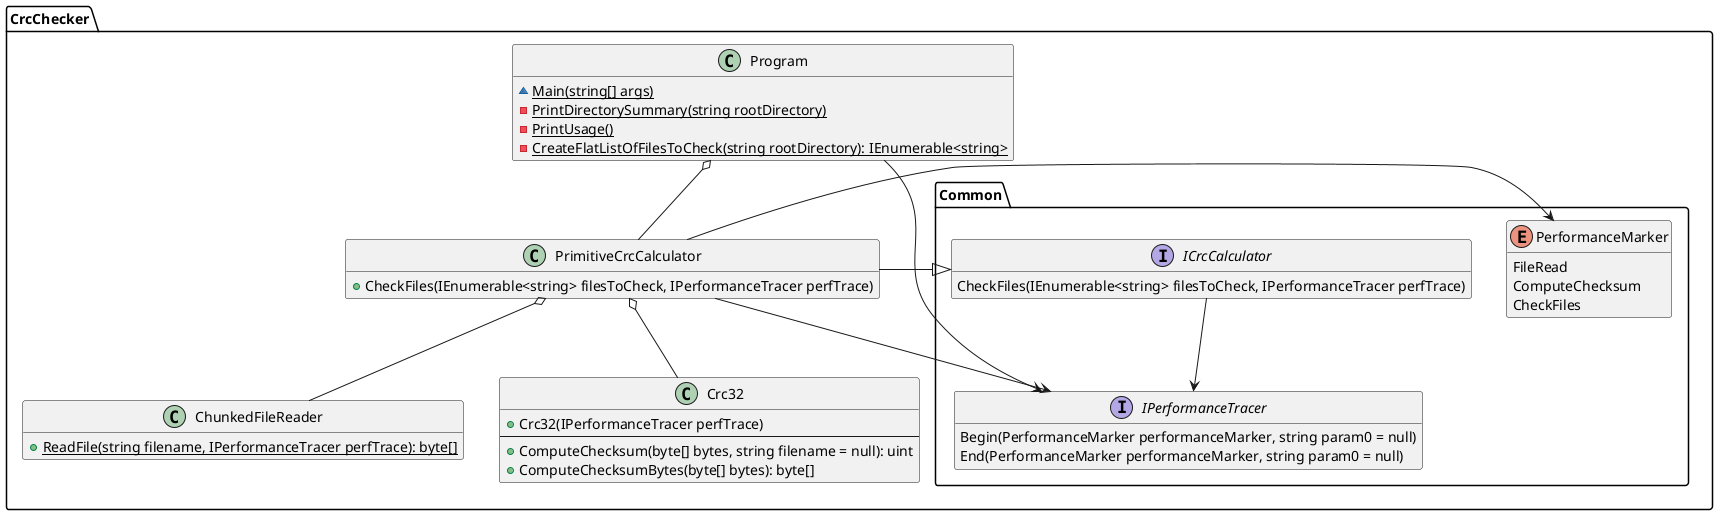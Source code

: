 @startuml

namespace CrcChecker.Common {
  enum PerformanceMarker {
    FileRead
	ComputeChecksum
	CheckFiles
  }

  interface IPerformanceTracer {
    Begin(PerformanceMarker performanceMarker, string param0 = null)
	End(PerformanceMarker performanceMarker, string param0 = null)
  }
  
  interface ICrcCalculator {
    CheckFiles(IEnumerable<string> filesToCheck, IPerformanceTracer perfTrace)
  }
  
  ICrcCalculator --> IPerformanceTracer
}

namespace CrcChecker {
  class ChunkedFileReader {
    {static} +ReadFile(string filename, IPerformanceTracer perfTrace): byte[]
  }
  
  class Crc32 {
    +Crc32(IPerformanceTracer perfTrace)
	--
    +ComputeChecksum(byte[] bytes, string filename = null): uint
	+ComputeChecksumBytes(byte[] bytes): byte[]
  }
  
  class PrimitiveCrcCalculator {
    +CheckFiles(IEnumerable<string> filesToCheck, IPerformanceTracer perfTrace)
  }
  
  PrimitiveCrcCalculator --> CrcChecker.Common.PerformanceMarker
  PrimitiveCrcCalculator --> CrcChecker.Common.IPerformanceTracer
  PrimitiveCrcCalculator o-- ChunkedFileReader
  PrimitiveCrcCalculator o-- Crc32
  
  CrcChecker.Common.ICrcCalculator <|-- PrimitiveCrcCalculator
  
  class Program {
    {static} ~Main(string[] args)
	{static} -PrintDirectorySummary(string rootDirectory)
	{static} -PrintUsage()
	{static} -CreateFlatListOfFilesToCheck(string rootDirectory): IEnumerable<string>
  }
  
  Program --> CrcChecker.Common.IPerformanceTracer
  Program o-- PrimitiveCrcCalculator
}

hide empty members
hide empty fields
hide empty methods

@enduml